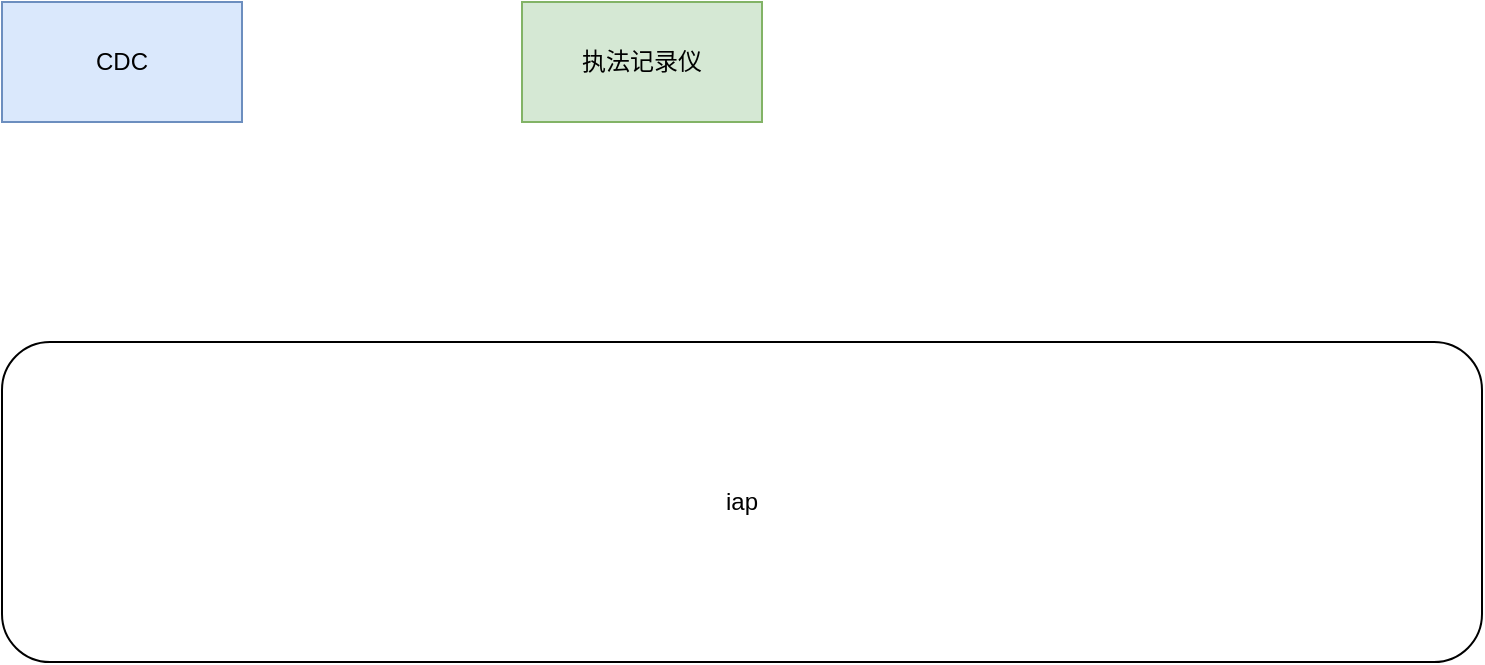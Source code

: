 <mxfile version="14.5.8" type="github">
  <diagram id="DvkFHIUMrm5BvAKuZIOw" name="Page-1">
    <mxGraphModel dx="1182" dy="708" grid="1" gridSize="10" guides="1" tooltips="1" connect="1" arrows="1" fold="1" page="1" pageScale="1" pageWidth="827" pageHeight="1169" math="0" shadow="0">
      <root>
        <mxCell id="0" />
        <mxCell id="1" parent="0" />
        <mxCell id="ksFjuEktkhcV7ZAcGRnr-2" value="CDC" style="rounded=0;whiteSpace=wrap;html=1;fillColor=#dae8fc;strokeColor=#6c8ebf;" vertex="1" parent="1">
          <mxGeometry x="80" y="70" width="120" height="60" as="geometry" />
        </mxCell>
        <mxCell id="ksFjuEktkhcV7ZAcGRnr-4" value="iap" style="rounded=1;whiteSpace=wrap;html=1;" vertex="1" parent="1">
          <mxGeometry x="80" y="240" width="740" height="160" as="geometry" />
        </mxCell>
        <mxCell id="ksFjuEktkhcV7ZAcGRnr-5" value="执法记录仪" style="rounded=0;whiteSpace=wrap;html=1;fillColor=#d5e8d4;strokeColor=#82b366;" vertex="1" parent="1">
          <mxGeometry x="340" y="70" width="120" height="60" as="geometry" />
        </mxCell>
      </root>
    </mxGraphModel>
  </diagram>
</mxfile>
